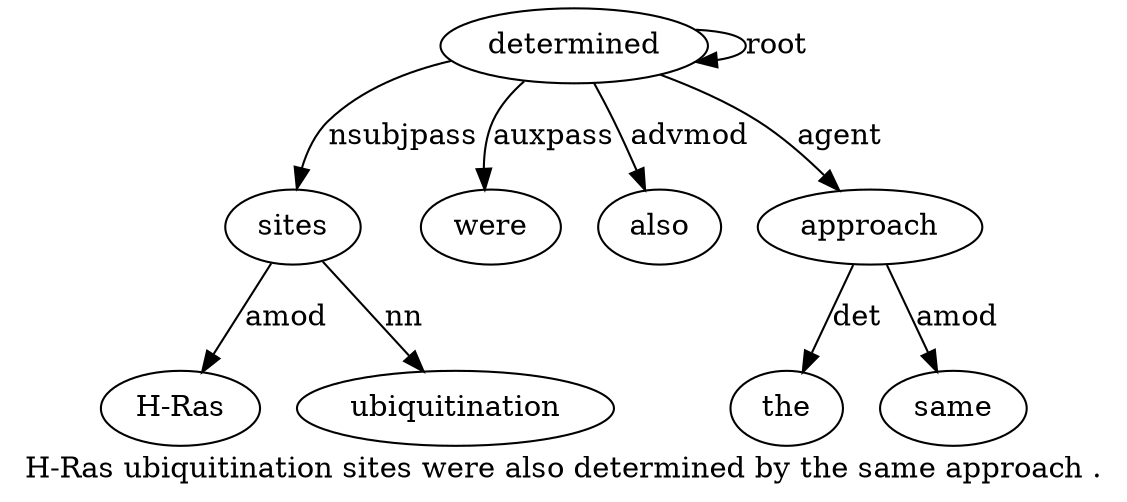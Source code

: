digraph "H-Ras ubiquitination sites were also determined by the same approach ." {
label="H-Ras ubiquitination sites were also determined by the same approach .";
sites3 [style=filled, fillcolor=white, label=sites];
"H-Ras1" [style=filled, fillcolor=white, label="H-Ras"];
sites3 -> "H-Ras1"  [label=amod];
ubiquitination2 [style=filled, fillcolor=white, label=ubiquitination];
sites3 -> ubiquitination2  [label=nn];
determined6 [style=filled, fillcolor=white, label=determined];
determined6 -> sites3  [label=nsubjpass];
were4 [style=filled, fillcolor=white, label=were];
determined6 -> were4  [label=auxpass];
also5 [style=filled, fillcolor=white, label=also];
determined6 -> also5  [label=advmod];
determined6 -> determined6  [label=root];
approach10 [style=filled, fillcolor=white, label=approach];
the8 [style=filled, fillcolor=white, label=the];
approach10 -> the8  [label=det];
same9 [style=filled, fillcolor=white, label=same];
approach10 -> same9  [label=amod];
determined6 -> approach10  [label=agent];
}
